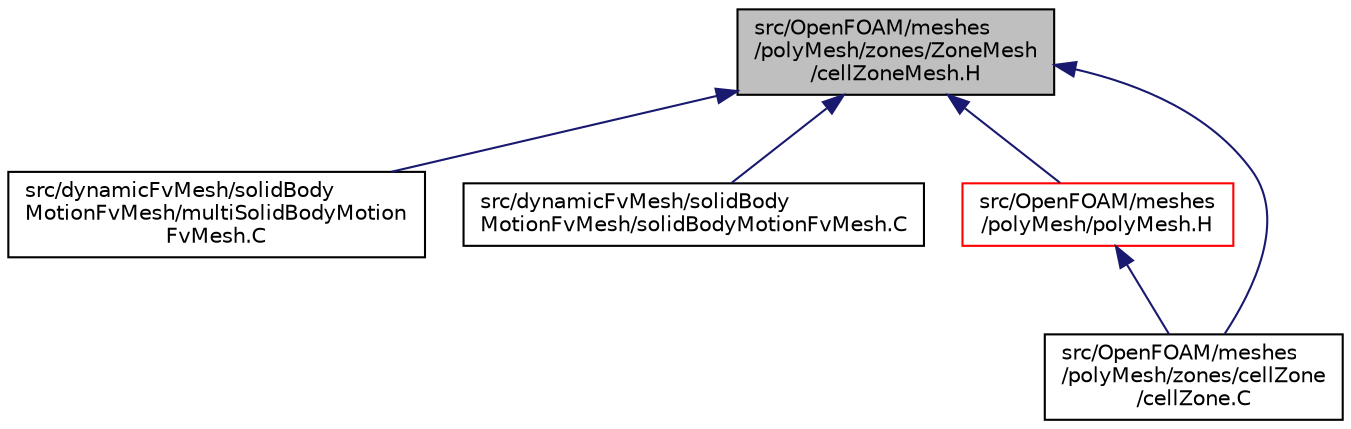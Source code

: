 digraph "src/OpenFOAM/meshes/polyMesh/zones/ZoneMesh/cellZoneMesh.H"
{
  bgcolor="transparent";
  edge [fontname="Helvetica",fontsize="10",labelfontname="Helvetica",labelfontsize="10"];
  node [fontname="Helvetica",fontsize="10",shape=record];
  Node1 [label="src/OpenFOAM/meshes\l/polyMesh/zones/ZoneMesh\l/cellZoneMesh.H",height=0.2,width=0.4,color="black", fillcolor="grey75", style="filled", fontcolor="black"];
  Node1 -> Node2 [dir="back",color="midnightblue",fontsize="10",style="solid",fontname="Helvetica"];
  Node2 [label="src/dynamicFvMesh/solidBody\lMotionFvMesh/multiSolidBodyMotion\lFvMesh.C",height=0.2,width=0.4,color="black",URL="$a04728.html"];
  Node1 -> Node3 [dir="back",color="midnightblue",fontsize="10",style="solid",fontname="Helvetica"];
  Node3 [label="src/dynamicFvMesh/solidBody\lMotionFvMesh/solidBodyMotionFvMesh.C",height=0.2,width=0.4,color="black",URL="$a04751.html"];
  Node1 -> Node4 [dir="back",color="midnightblue",fontsize="10",style="solid",fontname="Helvetica"];
  Node4 [label="src/OpenFOAM/meshes\l/polyMesh/polyMesh.H",height=0.2,width=0.4,color="red",URL="$a08631.html"];
  Node4 -> Node5 [dir="back",color="midnightblue",fontsize="10",style="solid",fontname="Helvetica"];
  Node5 [label="src/OpenFOAM/meshes\l/polyMesh/zones/cellZone\l/cellZone.C",height=0.2,width=0.4,color="black",URL="$a08679.html"];
  Node1 -> Node5 [dir="back",color="midnightblue",fontsize="10",style="solid",fontname="Helvetica"];
}
